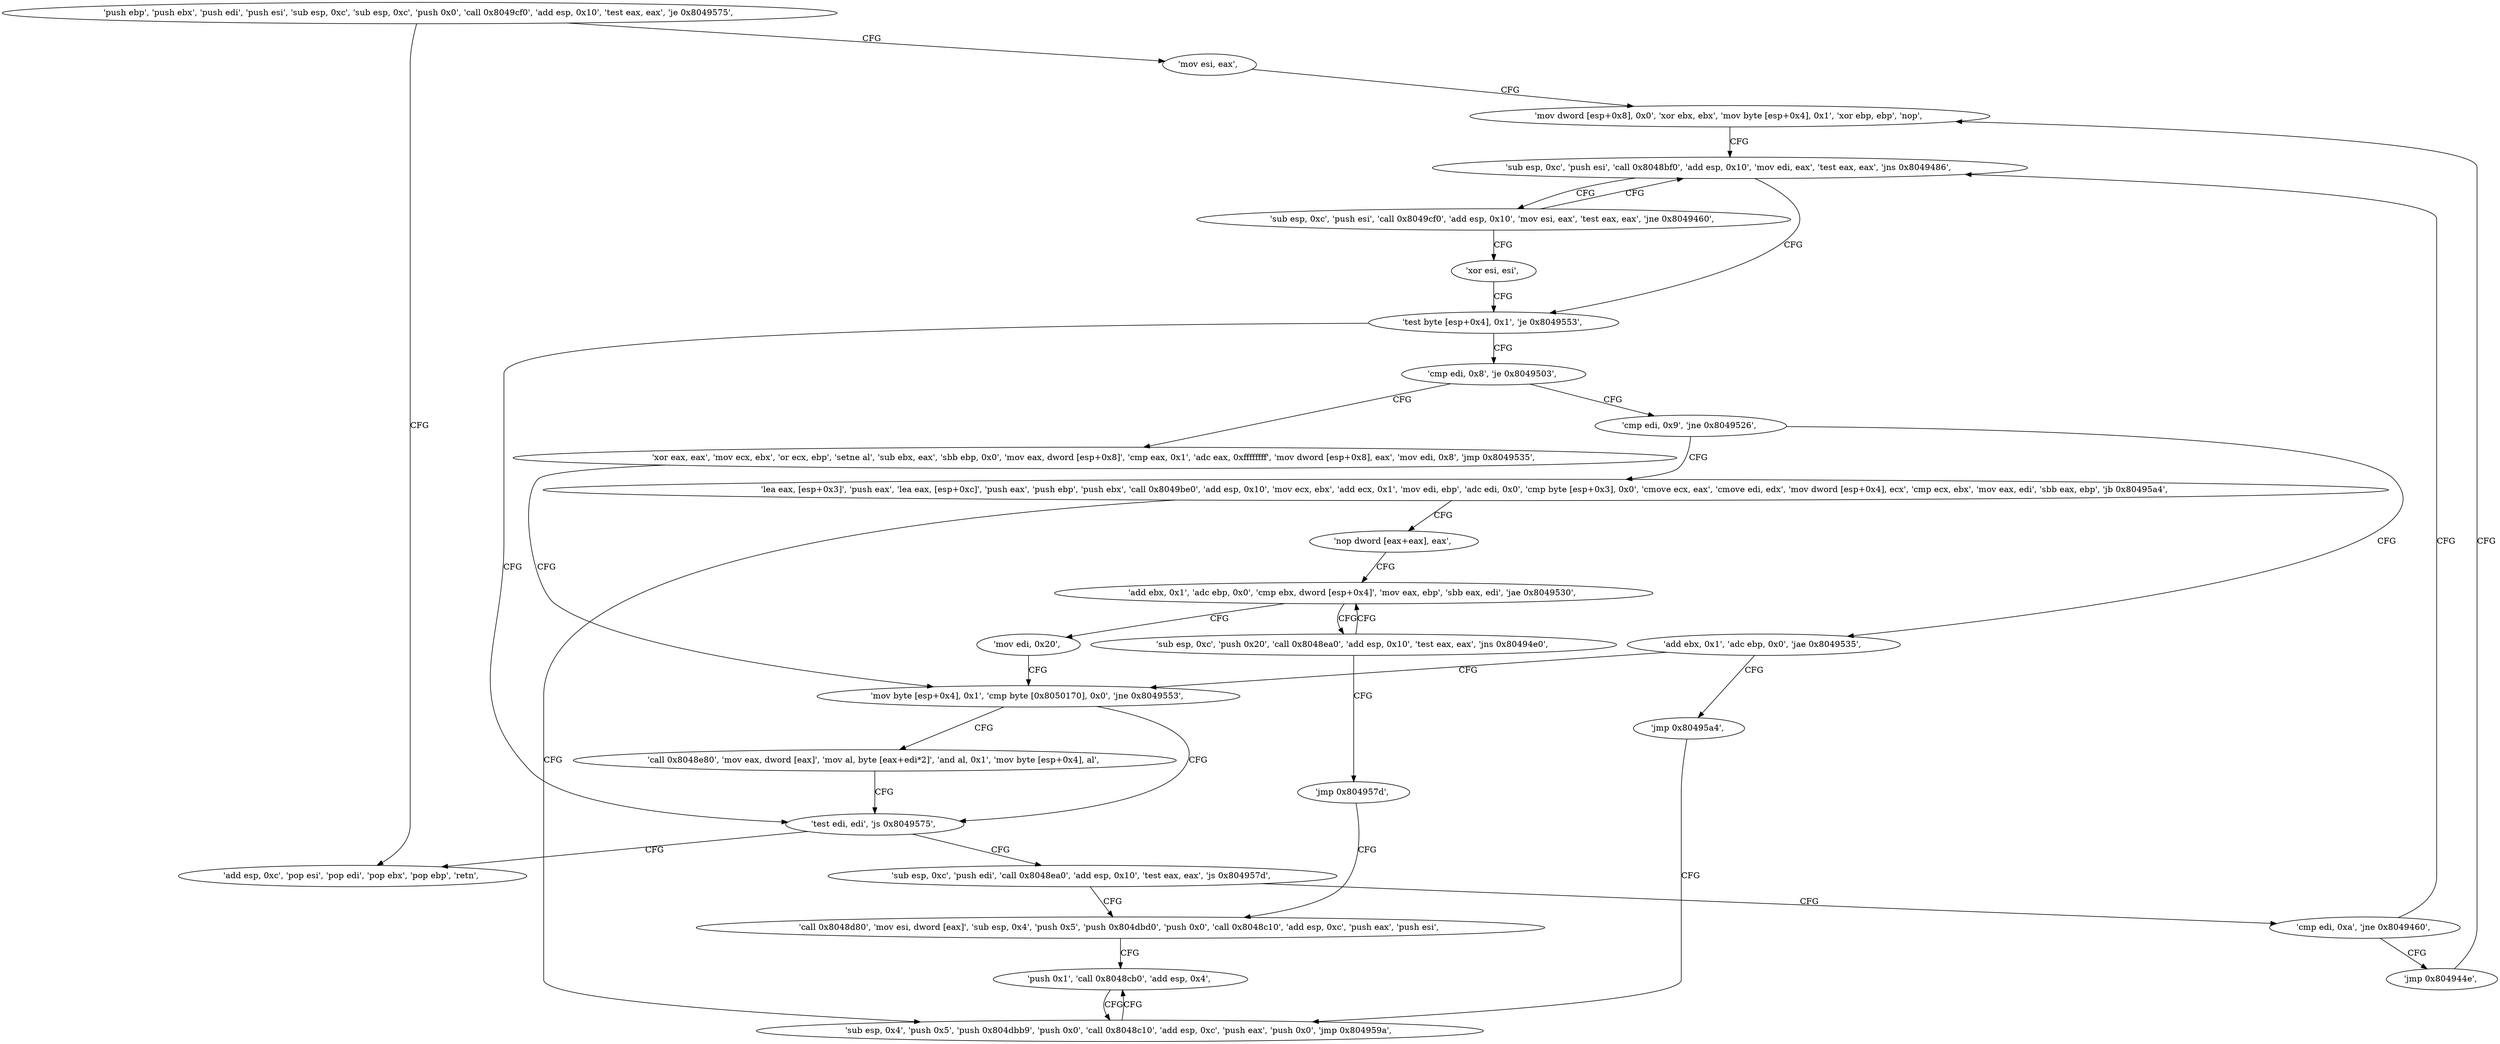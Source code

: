 digraph "func" {
"134517808" [label = "'push ebp', 'push ebx', 'push edi', 'push esi', 'sub esp, 0xc', 'sub esp, 0xc', 'push 0x0', 'call 0x8049cf0', 'add esp, 0x10', 'test eax, eax', 'je 0x8049575', " ]
"134518133" [label = "'add esp, 0xc', 'pop esi', 'pop edi', 'pop ebx', 'pop ebp', 'retn', " ]
"134517836" [label = "'mov esi, eax', " ]
"134517838" [label = "'mov dword [esp+0x8], 0x0', 'xor ebx, ebx', 'mov byte [esp+0x4], 0x1', 'xor ebp, ebp', 'nop', " ]
"134517894" [label = "'test byte [esp+0x4], 0x1', 'je 0x8049553', " ]
"134518099" [label = "'test edi, edi', 'js 0x8049575', " ]
"134517905" [label = "'cmp edi, 0x8', 'je 0x8049503', " ]
"134517874" [label = "'sub esp, 0xc', 'push esi', 'call 0x8049cf0', 'add esp, 0x10', 'mov esi, eax', 'test eax, eax', 'jne 0x8049460', " ]
"134517856" [label = "'sub esp, 0xc', 'push esi', 'call 0x8048bf0', 'add esp, 0x10', 'mov edi, eax', 'test eax, eax', 'jns 0x8049486', " ]
"134517892" [label = "'xor esi, esi', " ]
"134518103" [label = "'sub esp, 0xc', 'push edi', 'call 0x8048ea0', 'add esp, 0x10', 'test eax, eax', 'js 0x804957d', " ]
"134518019" [label = "'xor eax, eax', 'mov ecx, ebx', 'or ecx, ebp', 'setne al', 'sub ebx, eax', 'sbb ebp, 0x0', 'mov eax, dword [esp+0x8]', 'cmp eax, 0x1', 'adc eax, 0xffffffff', 'mov dword [esp+0x8], eax', 'mov edi, 0x8', 'jmp 0x8049535', " ]
"134517910" [label = "'cmp edi, 0x9', 'jne 0x8049526', " ]
"134518141" [label = "'call 0x8048d80', 'mov esi, dword [eax]', 'sub esp, 0x4', 'push 0x5', 'push 0x804dbd0', 'push 0x0', 'call 0x8048c10', 'add esp, 0xc', 'push eax', 'push esi', " ]
"134518119" [label = "'cmp edi, 0xa', 'jne 0x8049460', " ]
"134518069" [label = "'mov byte [esp+0x4], 0x1', 'cmp byte [0x8050170], 0x0', 'jne 0x8049553', " ]
"134518054" [label = "'add ebx, 0x1', 'adc ebp, 0x0', 'jae 0x8049535', " ]
"134517919" [label = "'lea eax, [esp+0x3]', 'push eax', 'lea eax, [esp+0xc]', 'push eax', 'push ebp', 'push ebx', 'call 0x8049be0', 'add esp, 0x10', 'mov ecx, ebx', 'add ecx, 0x1', 'mov edi, ebp', 'adc edi, 0x0', 'cmp byte [esp+0x3], 0x0', 'cmove ecx, eax', 'cmove edi, edx', 'mov dword [esp+0x4], ecx', 'cmp ecx, ebx', 'mov eax, edi', 'sbb eax, ebp', 'jb 0x80495a4', " ]
"134518170" [label = "'push 0x1', 'call 0x8048cb0', 'add esp, 0x4', " ]
"134518128" [label = "'jmp 0x804944e', " ]
"134518083" [label = "'call 0x8048e80', 'mov eax, dword [eax]', 'mov al, byte [eax+edi*2]', 'and al, 0x1', 'mov byte [esp+0x4], al', " ]
"134518062" [label = "'jmp 0x80495a4', " ]
"134518180" [label = "'sub esp, 0x4', 'push 0x5', 'push 0x804dbb9', 'push 0x0', 'call 0x8048c10', 'add esp, 0xc', 'push eax', 'push 0x0', 'jmp 0x804959a', " ]
"134517976" [label = "'nop dword [eax+eax], eax', " ]
"134517984" [label = "'add ebx, 0x1', 'adc ebp, 0x0', 'cmp ebx, dword [esp+0x4]', 'mov eax, ebp', 'sbb eax, edi', 'jae 0x8049530', " ]
"134518064" [label = "'mov edi, 0x20', " ]
"134518000" [label = "'sub esp, 0xc', 'push 0x20', 'call 0x8048ea0', 'add esp, 0x10', 'test eax, eax', 'jns 0x80494e0', " ]
"134518017" [label = "'jmp 0x804957d', " ]
"134517808" -> "134518133" [ label = "CFG" ]
"134517808" -> "134517836" [ label = "CFG" ]
"134517836" -> "134517838" [ label = "CFG" ]
"134517838" -> "134517856" [ label = "CFG" ]
"134517894" -> "134518099" [ label = "CFG" ]
"134517894" -> "134517905" [ label = "CFG" ]
"134518099" -> "134518133" [ label = "CFG" ]
"134518099" -> "134518103" [ label = "CFG" ]
"134517905" -> "134518019" [ label = "CFG" ]
"134517905" -> "134517910" [ label = "CFG" ]
"134517874" -> "134517856" [ label = "CFG" ]
"134517874" -> "134517892" [ label = "CFG" ]
"134517856" -> "134517894" [ label = "CFG" ]
"134517856" -> "134517874" [ label = "CFG" ]
"134517892" -> "134517894" [ label = "CFG" ]
"134518103" -> "134518141" [ label = "CFG" ]
"134518103" -> "134518119" [ label = "CFG" ]
"134518019" -> "134518069" [ label = "CFG" ]
"134517910" -> "134518054" [ label = "CFG" ]
"134517910" -> "134517919" [ label = "CFG" ]
"134518141" -> "134518170" [ label = "CFG" ]
"134518119" -> "134517856" [ label = "CFG" ]
"134518119" -> "134518128" [ label = "CFG" ]
"134518069" -> "134518099" [ label = "CFG" ]
"134518069" -> "134518083" [ label = "CFG" ]
"134518054" -> "134518069" [ label = "CFG" ]
"134518054" -> "134518062" [ label = "CFG" ]
"134517919" -> "134518180" [ label = "CFG" ]
"134517919" -> "134517976" [ label = "CFG" ]
"134518170" -> "134518180" [ label = "CFG" ]
"134518128" -> "134517838" [ label = "CFG" ]
"134518083" -> "134518099" [ label = "CFG" ]
"134518062" -> "134518180" [ label = "CFG" ]
"134518180" -> "134518170" [ label = "CFG" ]
"134517976" -> "134517984" [ label = "CFG" ]
"134517984" -> "134518064" [ label = "CFG" ]
"134517984" -> "134518000" [ label = "CFG" ]
"134518064" -> "134518069" [ label = "CFG" ]
"134518000" -> "134517984" [ label = "CFG" ]
"134518000" -> "134518017" [ label = "CFG" ]
"134518017" -> "134518141" [ label = "CFG" ]
}
